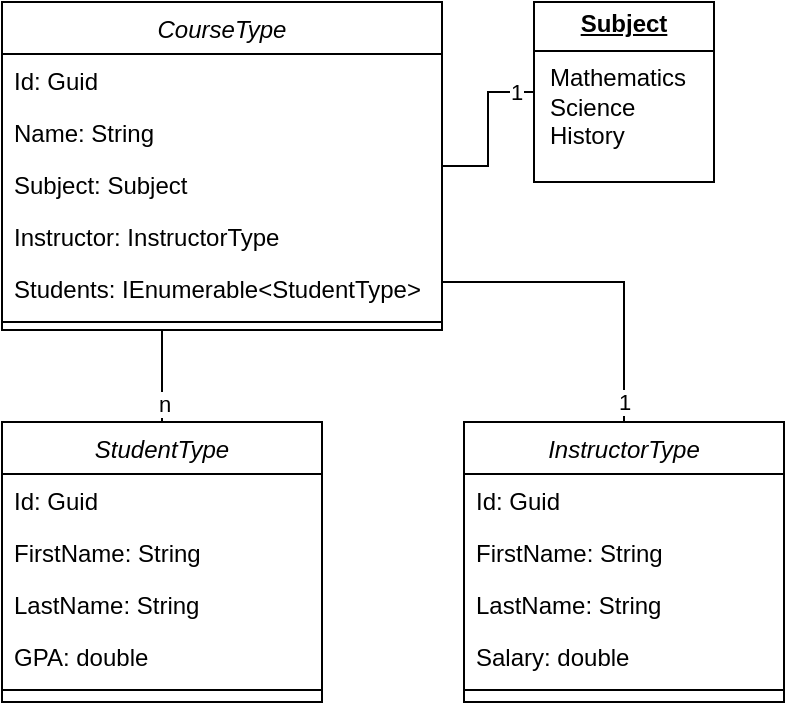 <mxfile version="24.6.4" type="device">
  <diagram id="C5RBs43oDa-KdzZeNtuy" name="Page-1">
    <mxGraphModel dx="724" dy="428" grid="1" gridSize="10" guides="1" tooltips="1" connect="1" arrows="1" fold="1" page="1" pageScale="1" pageWidth="827" pageHeight="1169" math="0" shadow="0">
      <root>
        <mxCell id="WIyWlLk6GJQsqaUBKTNV-0" />
        <mxCell id="WIyWlLk6GJQsqaUBKTNV-1" parent="WIyWlLk6GJQsqaUBKTNV-0" />
        <mxCell id="ii9321_juJBSmsMtf7aY-0" value="InstructorType" style="swimlane;fontStyle=2;align=center;verticalAlign=top;childLayout=stackLayout;horizontal=1;startSize=26;horizontalStack=0;resizeParent=1;resizeLast=0;collapsible=1;marginBottom=0;rounded=0;shadow=0;strokeWidth=1;" vertex="1" parent="WIyWlLk6GJQsqaUBKTNV-1">
          <mxGeometry x="535" y="840" width="160" height="140" as="geometry">
            <mxRectangle x="230" y="140" width="160" height="26" as="alternateBounds" />
          </mxGeometry>
        </mxCell>
        <mxCell id="ii9321_juJBSmsMtf7aY-1" value="Id: Guid    " style="text;align=left;verticalAlign=top;spacingLeft=4;spacingRight=4;overflow=hidden;rotatable=0;points=[[0,0.5],[1,0.5]];portConstraint=eastwest;" vertex="1" parent="ii9321_juJBSmsMtf7aY-0">
          <mxGeometry y="26" width="160" height="26" as="geometry" />
        </mxCell>
        <mxCell id="ii9321_juJBSmsMtf7aY-2" value="FirstName: String" style="text;align=left;verticalAlign=top;spacingLeft=4;spacingRight=4;overflow=hidden;rotatable=0;points=[[0,0.5],[1,0.5]];portConstraint=eastwest;rounded=0;shadow=0;html=0;" vertex="1" parent="ii9321_juJBSmsMtf7aY-0">
          <mxGeometry y="52" width="160" height="26" as="geometry" />
        </mxCell>
        <mxCell id="ii9321_juJBSmsMtf7aY-3" value="LastName: String" style="text;align=left;verticalAlign=top;spacingLeft=4;spacingRight=4;overflow=hidden;rotatable=0;points=[[0,0.5],[1,0.5]];portConstraint=eastwest;rounded=0;shadow=0;html=0;" vertex="1" parent="ii9321_juJBSmsMtf7aY-0">
          <mxGeometry y="78" width="160" height="26" as="geometry" />
        </mxCell>
        <mxCell id="ii9321_juJBSmsMtf7aY-6" value="Salary: double" style="text;align=left;verticalAlign=top;spacingLeft=4;spacingRight=4;overflow=hidden;rotatable=0;points=[[0,0.5],[1,0.5]];portConstraint=eastwest;rounded=0;shadow=0;html=0;" vertex="1" parent="ii9321_juJBSmsMtf7aY-0">
          <mxGeometry y="104" width="160" height="26" as="geometry" />
        </mxCell>
        <mxCell id="ii9321_juJBSmsMtf7aY-4" value="" style="line;html=1;strokeWidth=1;align=left;verticalAlign=middle;spacingTop=-1;spacingLeft=3;spacingRight=3;rotatable=0;labelPosition=right;points=[];portConstraint=eastwest;" vertex="1" parent="ii9321_juJBSmsMtf7aY-0">
          <mxGeometry y="130" width="160" height="8" as="geometry" />
        </mxCell>
        <mxCell id="ii9321_juJBSmsMtf7aY-10" value="StudentType" style="swimlane;fontStyle=2;align=center;verticalAlign=top;childLayout=stackLayout;horizontal=1;startSize=26;horizontalStack=0;resizeParent=1;resizeLast=0;collapsible=1;marginBottom=0;rounded=0;shadow=0;strokeWidth=1;" vertex="1" parent="WIyWlLk6GJQsqaUBKTNV-1">
          <mxGeometry x="304" y="840" width="160" height="140" as="geometry">
            <mxRectangle x="230" y="140" width="160" height="26" as="alternateBounds" />
          </mxGeometry>
        </mxCell>
        <mxCell id="ii9321_juJBSmsMtf7aY-11" value="Id: Guid    " style="text;align=left;verticalAlign=top;spacingLeft=4;spacingRight=4;overflow=hidden;rotatable=0;points=[[0,0.5],[1,0.5]];portConstraint=eastwest;" vertex="1" parent="ii9321_juJBSmsMtf7aY-10">
          <mxGeometry y="26" width="160" height="26" as="geometry" />
        </mxCell>
        <mxCell id="ii9321_juJBSmsMtf7aY-12" value="FirstName: String" style="text;align=left;verticalAlign=top;spacingLeft=4;spacingRight=4;overflow=hidden;rotatable=0;points=[[0,0.5],[1,0.5]];portConstraint=eastwest;rounded=0;shadow=0;html=0;" vertex="1" parent="ii9321_juJBSmsMtf7aY-10">
          <mxGeometry y="52" width="160" height="26" as="geometry" />
        </mxCell>
        <mxCell id="ii9321_juJBSmsMtf7aY-13" value="LastName: String" style="text;align=left;verticalAlign=top;spacingLeft=4;spacingRight=4;overflow=hidden;rotatable=0;points=[[0,0.5],[1,0.5]];portConstraint=eastwest;rounded=0;shadow=0;html=0;" vertex="1" parent="ii9321_juJBSmsMtf7aY-10">
          <mxGeometry y="78" width="160" height="26" as="geometry" />
        </mxCell>
        <mxCell id="ii9321_juJBSmsMtf7aY-14" value="GPA: double" style="text;align=left;verticalAlign=top;spacingLeft=4;spacingRight=4;overflow=hidden;rotatable=0;points=[[0,0.5],[1,0.5]];portConstraint=eastwest;rounded=0;shadow=0;html=0;" vertex="1" parent="ii9321_juJBSmsMtf7aY-10">
          <mxGeometry y="104" width="160" height="26" as="geometry" />
        </mxCell>
        <mxCell id="ii9321_juJBSmsMtf7aY-15" value="" style="line;html=1;strokeWidth=1;align=left;verticalAlign=middle;spacingTop=-1;spacingLeft=3;spacingRight=3;rotatable=0;labelPosition=right;points=[];portConstraint=eastwest;" vertex="1" parent="ii9321_juJBSmsMtf7aY-10">
          <mxGeometry y="130" width="160" height="8" as="geometry" />
        </mxCell>
        <mxCell id="ii9321_juJBSmsMtf7aY-37" style="edgeStyle=orthogonalEdgeStyle;rounded=0;orthogonalLoop=1;jettySize=auto;html=1;endArrow=none;endFill=0;" edge="1" parent="WIyWlLk6GJQsqaUBKTNV-1" source="ii9321_juJBSmsMtf7aY-16" target="ii9321_juJBSmsMtf7aY-36">
          <mxGeometry relative="1" as="geometry" />
        </mxCell>
        <mxCell id="ii9321_juJBSmsMtf7aY-44" value="1" style="edgeLabel;html=1;align=center;verticalAlign=middle;resizable=0;points=[];" vertex="1" connectable="0" parent="ii9321_juJBSmsMtf7aY-37">
          <mxGeometry x="0.718" relative="1" as="geometry">
            <mxPoint x="2" as="offset" />
          </mxGeometry>
        </mxCell>
        <mxCell id="ii9321_juJBSmsMtf7aY-38" style="edgeStyle=orthogonalEdgeStyle;rounded=0;orthogonalLoop=1;jettySize=auto;html=1;endArrow=none;endFill=0;" edge="1" parent="WIyWlLk6GJQsqaUBKTNV-1" source="ii9321_juJBSmsMtf7aY-16" target="ii9321_juJBSmsMtf7aY-10">
          <mxGeometry relative="1" as="geometry">
            <Array as="points">
              <mxPoint x="384" y="810" />
              <mxPoint x="384" y="810" />
            </Array>
          </mxGeometry>
        </mxCell>
        <mxCell id="ii9321_juJBSmsMtf7aY-46" value="n" style="edgeLabel;html=1;align=center;verticalAlign=middle;resizable=0;points=[];" vertex="1" connectable="0" parent="ii9321_juJBSmsMtf7aY-38">
          <mxGeometry x="0.578" y="1" relative="1" as="geometry">
            <mxPoint as="offset" />
          </mxGeometry>
        </mxCell>
        <mxCell id="ii9321_juJBSmsMtf7aY-39" style="edgeStyle=orthogonalEdgeStyle;rounded=0;orthogonalLoop=1;jettySize=auto;html=1;endArrow=none;endFill=0;" edge="1" parent="WIyWlLk6GJQsqaUBKTNV-1" source="ii9321_juJBSmsMtf7aY-16" target="ii9321_juJBSmsMtf7aY-0">
          <mxGeometry relative="1" as="geometry">
            <Array as="points">
              <mxPoint x="615" y="770" />
            </Array>
          </mxGeometry>
        </mxCell>
        <mxCell id="ii9321_juJBSmsMtf7aY-45" value="1" style="edgeLabel;html=1;align=center;verticalAlign=middle;resizable=0;points=[];" vertex="1" connectable="0" parent="ii9321_juJBSmsMtf7aY-39">
          <mxGeometry x="0.903" relative="1" as="geometry">
            <mxPoint y="-2" as="offset" />
          </mxGeometry>
        </mxCell>
        <mxCell id="ii9321_juJBSmsMtf7aY-16" value="CourseType" style="swimlane;fontStyle=2;align=center;verticalAlign=top;childLayout=stackLayout;horizontal=1;startSize=26;horizontalStack=0;resizeParent=1;resizeLast=0;collapsible=1;marginBottom=0;rounded=0;shadow=0;strokeWidth=1;" vertex="1" parent="WIyWlLk6GJQsqaUBKTNV-1">
          <mxGeometry x="304" y="630" width="220" height="164" as="geometry">
            <mxRectangle x="230" y="140" width="160" height="26" as="alternateBounds" />
          </mxGeometry>
        </mxCell>
        <mxCell id="ii9321_juJBSmsMtf7aY-17" value="Id: Guid    " style="text;align=left;verticalAlign=top;spacingLeft=4;spacingRight=4;overflow=hidden;rotatable=0;points=[[0,0.5],[1,0.5]];portConstraint=eastwest;" vertex="1" parent="ii9321_juJBSmsMtf7aY-16">
          <mxGeometry y="26" width="220" height="26" as="geometry" />
        </mxCell>
        <mxCell id="ii9321_juJBSmsMtf7aY-18" value="Name: String" style="text;align=left;verticalAlign=top;spacingLeft=4;spacingRight=4;overflow=hidden;rotatable=0;points=[[0,0.5],[1,0.5]];portConstraint=eastwest;rounded=0;shadow=0;html=0;" vertex="1" parent="ii9321_juJBSmsMtf7aY-16">
          <mxGeometry y="52" width="220" height="26" as="geometry" />
        </mxCell>
        <mxCell id="ii9321_juJBSmsMtf7aY-19" value="Subject: Subject" style="text;align=left;verticalAlign=top;spacingLeft=4;spacingRight=4;overflow=hidden;rotatable=0;points=[[0,0.5],[1,0.5]];portConstraint=eastwest;rounded=0;shadow=0;html=0;" vertex="1" parent="ii9321_juJBSmsMtf7aY-16">
          <mxGeometry y="78" width="220" height="26" as="geometry" />
        </mxCell>
        <mxCell id="ii9321_juJBSmsMtf7aY-20" value="Instructor: InstructorType" style="text;align=left;verticalAlign=top;spacingLeft=4;spacingRight=4;overflow=hidden;rotatable=0;points=[[0,0.5],[1,0.5]];portConstraint=eastwest;rounded=0;shadow=0;html=0;" vertex="1" parent="ii9321_juJBSmsMtf7aY-16">
          <mxGeometry y="104" width="220" height="26" as="geometry" />
        </mxCell>
        <mxCell id="ii9321_juJBSmsMtf7aY-22" value="Students: IEnumerable&lt;StudentType&gt;" style="text;align=left;verticalAlign=top;spacingLeft=4;spacingRight=4;overflow=hidden;rotatable=0;points=[[0,0.5],[1,0.5]];portConstraint=eastwest;rounded=0;shadow=0;html=0;" vertex="1" parent="ii9321_juJBSmsMtf7aY-16">
          <mxGeometry y="130" width="220" height="26" as="geometry" />
        </mxCell>
        <mxCell id="ii9321_juJBSmsMtf7aY-21" value="" style="line;html=1;strokeWidth=1;align=left;verticalAlign=middle;spacingTop=-1;spacingLeft=3;spacingRight=3;rotatable=0;labelPosition=right;points=[];portConstraint=eastwest;" vertex="1" parent="ii9321_juJBSmsMtf7aY-16">
          <mxGeometry y="156" width="220" height="8" as="geometry" />
        </mxCell>
        <mxCell id="ii9321_juJBSmsMtf7aY-36" value="&lt;p style=&quot;margin:0px;margin-top:4px;text-align:center;text-decoration:underline;&quot;&gt;&lt;b&gt;Subject&lt;/b&gt;&lt;/p&gt;&lt;hr size=&quot;1&quot; style=&quot;border-style:solid;&quot;&gt;&lt;p style=&quot;margin:0px;margin-left:8px;&quot;&gt;&lt;span style=&quot;background-color: initial;&quot;&gt;Mathematics&lt;/span&gt;&lt;/p&gt;&lt;p style=&quot;margin:0px;margin-left:8px;&quot;&gt;Science&lt;br&gt;History&lt;/p&gt;" style="verticalAlign=top;align=left;overflow=fill;html=1;whiteSpace=wrap;" vertex="1" parent="WIyWlLk6GJQsqaUBKTNV-1">
          <mxGeometry x="570" y="630" width="90" height="90" as="geometry" />
        </mxCell>
      </root>
    </mxGraphModel>
  </diagram>
</mxfile>
